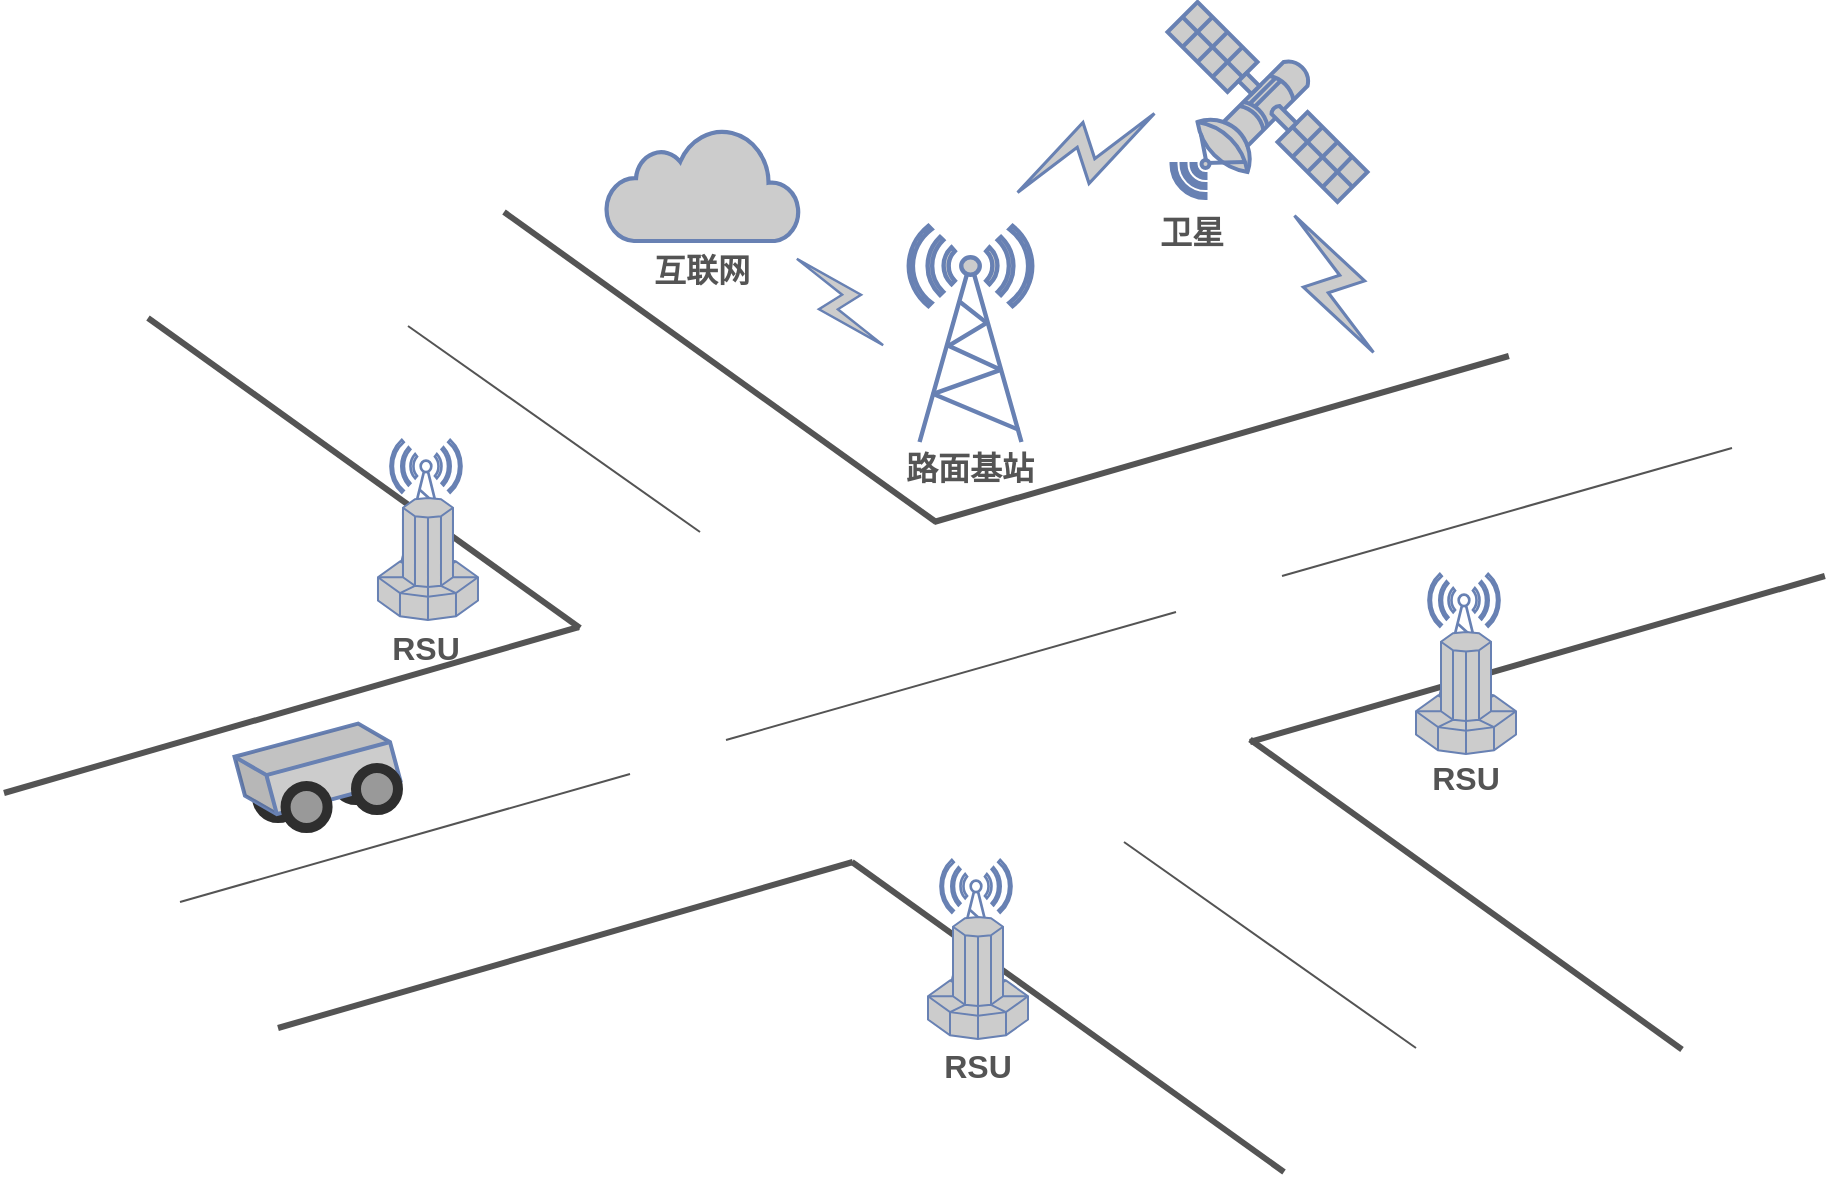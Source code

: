 <mxfile version="20.8.17" type="github">
  <diagram name="第 1 页" id="NdxWEblajsbIT6LDi7Qz">
    <mxGraphModel dx="1834" dy="764" grid="0" gridSize="10" guides="1" tooltips="1" connect="1" arrows="1" fold="1" page="0" pageScale="1" pageWidth="827" pageHeight="1169" math="0" shadow="0">
      <root>
        <mxCell id="0" />
        <mxCell id="1" parent="0" />
        <mxCell id="Gx4qkYqsBj971IWDEv4H-64" value="" style="ellipse;whiteSpace=wrap;html=1;aspect=fixed;fillStyle=auto;strokeColor=#2E2E2E;strokeWidth=5;fontSize=16;fontColor=#545454;fillColor=#999999;gradientColor=none;" vertex="1" parent="1">
          <mxGeometry x="97.53" y="493" width="21" height="21" as="geometry" />
        </mxCell>
        <mxCell id="Gx4qkYqsBj971IWDEv4H-63" value="" style="ellipse;whiteSpace=wrap;html=1;aspect=fixed;fillStyle=auto;strokeColor=#2E2E2E;strokeWidth=5;fontSize=16;fontColor=#545454;fillColor=#999999;gradientColor=none;" vertex="1" parent="1">
          <mxGeometry x="58.53" y="502" width="21" height="21" as="geometry" />
        </mxCell>
        <mxCell id="Gx4qkYqsBj971IWDEv4H-1" value="" style="fontColor=#0066CC;verticalAlign=top;verticalLabelPosition=bottom;labelPosition=center;align=center;html=1;outlineConnect=0;fillColor=#CCCCCC;strokeColor=#6881B3;gradientColor=none;gradientDirection=north;strokeWidth=2;shape=mxgraph.networks.satellite;rotation=0;" vertex="1" parent="1">
          <mxGeometry x="513.75" y="115" width="100" height="100" as="geometry" />
        </mxCell>
        <mxCell id="Gx4qkYqsBj971IWDEv4H-2" value="" style="fontColor=#0066CC;verticalAlign=top;verticalLabelPosition=bottom;labelPosition=center;align=center;html=1;outlineConnect=0;fillColor=#CCCCCC;strokeColor=#6881B3;gradientColor=none;gradientDirection=north;strokeWidth=2;shape=mxgraph.networks.radio_tower;" vertex="1" parent="1">
          <mxGeometry x="384.38" y="227" width="61.75" height="108" as="geometry" />
        </mxCell>
        <mxCell id="Gx4qkYqsBj971IWDEv4H-3" value="" style="html=1;outlineConnect=0;fillColor=#CCCCCC;strokeColor=#6881B3;gradientColor=none;gradientDirection=north;strokeWidth=2;shape=mxgraph.networks.cloud;fontColor=#ffffff;" vertex="1" parent="1">
          <mxGeometry x="233" y="178" width="96.86" height="56.5" as="geometry" />
        </mxCell>
        <mxCell id="Gx4qkYqsBj971IWDEv4H-6" value="" style="fontColor=#0066CC;verticalAlign=top;verticalLabelPosition=bottom;labelPosition=center;align=center;html=1;outlineConnect=0;fillColor=default;strokeColor=#6881B3;gradientColor=none;gradientDirection=north;strokeWidth=2;shape=mxgraph.networks.radio_tower;fillStyle=auto;" vertex="1" parent="1">
          <mxGeometry x="400.25" y="544" width="35.5" height="71" as="geometry" />
        </mxCell>
        <mxCell id="Gx4qkYqsBj971IWDEv4H-12" value="" style="endArrow=none;html=1;rounded=0;strokeWidth=3;strokeColor=#545454;" edge="1" parent="1">
          <mxGeometry width="50" height="50" relative="1" as="geometry">
            <mxPoint x="220" y="428" as="sourcePoint" />
            <mxPoint x="4" y="273" as="targetPoint" />
          </mxGeometry>
        </mxCell>
        <mxCell id="Gx4qkYqsBj971IWDEv4H-13" value="" style="endArrow=none;html=1;rounded=0;strokeWidth=3;strokeColor=#545454;" edge="1" parent="1">
          <mxGeometry width="50" height="50" relative="1" as="geometry">
            <mxPoint x="-68" y="510.5" as="sourcePoint" />
            <mxPoint x="219.43" y="427.5" as="targetPoint" />
          </mxGeometry>
        </mxCell>
        <mxCell id="Gx4qkYqsBj971IWDEv4H-28" value="" style="fontColor=#0066CC;verticalAlign=top;verticalLabelPosition=bottom;labelPosition=center;align=center;html=1;outlineConnect=0;fillColor=default;strokeColor=#6881B3;gradientColor=none;gradientDirection=north;strokeWidth=2;shape=mxgraph.networks.radio_tower;fillStyle=auto;" vertex="1" parent="1">
          <mxGeometry x="644.25" y="401" width="35.5" height="71" as="geometry" />
        </mxCell>
        <mxCell id="Gx4qkYqsBj971IWDEv4H-35" value="" style="fontColor=#0066CC;verticalAlign=top;verticalLabelPosition=bottom;labelPosition=center;align=center;html=1;outlineConnect=0;fillColor=#CCCCCC;strokeColor=#6881B3;gradientColor=none;gradientDirection=north;strokeWidth=2;shape=mxgraph.networks.comm_link;fillStyle=auto;rotation=60;" vertex="1" parent="1">
          <mxGeometry x="459" y="151" width="28" height="79" as="geometry" />
        </mxCell>
        <mxCell id="Gx4qkYqsBj971IWDEv4H-36" value="" style="fontColor=#0066CC;verticalAlign=top;verticalLabelPosition=bottom;labelPosition=center;align=center;html=1;outlineConnect=0;fillColor=#CCCCCC;strokeColor=#6881B3;gradientColor=none;gradientDirection=north;strokeWidth=2;shape=mxgraph.networks.comm_link;fillStyle=auto;rotation=-45;" vertex="1" parent="1">
          <mxGeometry x="340" y="234.5" width="20" height="61" as="geometry" />
        </mxCell>
        <mxCell id="Gx4qkYqsBj971IWDEv4H-37" value="互联网" style="text;strokeColor=none;align=center;fillColor=none;html=1;verticalAlign=middle;whiteSpace=wrap;rounded=0;fontStyle=1;fontSize=16;fontColor=#545454;" vertex="1" parent="1">
          <mxGeometry x="246.43" y="228.5" width="70" height="40" as="geometry" />
        </mxCell>
        <mxCell id="Gx4qkYqsBj971IWDEv4H-38" value="路面基站" style="text;strokeColor=none;align=center;fillColor=none;html=1;verticalAlign=middle;whiteSpace=wrap;rounded=0;fontStyle=1;fontSize=16;fontColor=#545454;" vertex="1" parent="1">
          <mxGeometry x="380.26" y="328" width="70" height="40" as="geometry" />
        </mxCell>
        <mxCell id="Gx4qkYqsBj971IWDEv4H-39" value="卫星" style="text;strokeColor=none;align=center;fillColor=none;html=1;verticalAlign=middle;whiteSpace=wrap;rounded=0;fontStyle=1;fontSize=16;fontColor=#545454;" vertex="1" parent="1">
          <mxGeometry x="491" y="210" width="70" height="40" as="geometry" />
        </mxCell>
        <mxCell id="Gx4qkYqsBj971IWDEv4H-40" value="RSU" style="text;strokeColor=none;align=center;fillColor=none;html=1;verticalAlign=middle;whiteSpace=wrap;rounded=0;fontStyle=1;fontSize=16;fontColor=#545454;" vertex="1" parent="1">
          <mxGeometry x="628" y="483" width="70" height="40" as="geometry" />
        </mxCell>
        <mxCell id="Gx4qkYqsBj971IWDEv4H-41" value="RSU" style="text;strokeColor=none;align=center;fillColor=none;html=1;verticalAlign=middle;whiteSpace=wrap;rounded=0;fontStyle=1;fontSize=16;fontColor=#545454;" vertex="1" parent="1">
          <mxGeometry x="107.99" y="417.5" width="70" height="40" as="geometry" />
        </mxCell>
        <mxCell id="Gx4qkYqsBj971IWDEv4H-42" value="RSU" style="text;strokeColor=none;align=center;fillColor=none;html=1;verticalAlign=middle;whiteSpace=wrap;rounded=0;fontStyle=1;fontSize=16;fontColor=#545454;" vertex="1" parent="1">
          <mxGeometry x="384" y="627" width="70" height="40" as="geometry" />
        </mxCell>
        <mxCell id="Gx4qkYqsBj971IWDEv4H-57" value="" style="shape=cube;whiteSpace=wrap;html=1;boundedLbl=1;backgroundOutline=1;darkOpacity=0.05;darkOpacity2=0.1;fillStyle=auto;strokeColor=#6881B3;strokeWidth=2;fontSize=16;fontColor=#545454;fillColor=#CCCCCC;gradientColor=none;rotation=-15;size=13;" vertex="1" parent="1">
          <mxGeometry x="50.25" y="481.84" width="76.99" height="33.16" as="geometry" />
        </mxCell>
        <mxCell id="Gx4qkYqsBj971IWDEv4H-61" value="" style="ellipse;whiteSpace=wrap;html=1;aspect=fixed;fillStyle=auto;strokeColor=#2E2E2E;strokeWidth=5;fontSize=16;fontColor=#545454;fillColor=#999999;gradientColor=none;" vertex="1" parent="1">
          <mxGeometry x="72.79" y="507" width="21" height="21" as="geometry" />
        </mxCell>
        <mxCell id="Gx4qkYqsBj971IWDEv4H-62" value="" style="ellipse;whiteSpace=wrap;html=1;aspect=fixed;fillStyle=auto;strokeColor=#2E2E2E;strokeWidth=5;fontSize=16;fontColor=#545454;fillColor=#999999;gradientColor=none;" vertex="1" parent="1">
          <mxGeometry x="107.99" y="498" width="21" height="21" as="geometry" />
        </mxCell>
        <mxCell id="Gx4qkYqsBj971IWDEv4H-66" value="" style="endArrow=none;html=1;rounded=0;strokeWidth=3;strokeColor=#545454;" edge="1" parent="1">
          <mxGeometry width="50" height="50" relative="1" as="geometry">
            <mxPoint x="69" y="628" as="sourcePoint" />
            <mxPoint x="356.43" y="545" as="targetPoint" />
          </mxGeometry>
        </mxCell>
        <mxCell id="Gx4qkYqsBj971IWDEv4H-67" value="" style="endArrow=none;html=1;rounded=0;strokeWidth=3;strokeColor=#545454;" edge="1" parent="1">
          <mxGeometry width="50" height="50" relative="1" as="geometry">
            <mxPoint x="398" y="375" as="sourcePoint" />
            <mxPoint x="182" y="220" as="targetPoint" />
          </mxGeometry>
        </mxCell>
        <mxCell id="Gx4qkYqsBj971IWDEv4H-69" value="" style="endArrow=none;html=1;rounded=0;strokeWidth=3;strokeColor=#545454;" edge="1" parent="1">
          <mxGeometry width="50" height="50" relative="1" as="geometry">
            <mxPoint x="572" y="700" as="sourcePoint" />
            <mxPoint x="356" y="545" as="targetPoint" />
          </mxGeometry>
        </mxCell>
        <mxCell id="Gx4qkYqsBj971IWDEv4H-72" value="" style="endArrow=none;html=1;rounded=0;strokeWidth=3;strokeColor=#545454;" edge="1" parent="1">
          <mxGeometry width="50" height="50" relative="1" as="geometry">
            <mxPoint x="397" y="375" as="sourcePoint" />
            <mxPoint x="684.43" y="292" as="targetPoint" />
          </mxGeometry>
        </mxCell>
        <mxCell id="Gx4qkYqsBj971IWDEv4H-75" value="" style="endArrow=none;html=1;rounded=0;strokeWidth=3;strokeColor=#545454;" edge="1" parent="1">
          <mxGeometry width="50" height="50" relative="1" as="geometry">
            <mxPoint x="771" y="638.72" as="sourcePoint" />
            <mxPoint x="555" y="483.72" as="targetPoint" />
          </mxGeometry>
        </mxCell>
        <mxCell id="Gx4qkYqsBj971IWDEv4H-76" value="" style="endArrow=none;html=1;rounded=0;strokeWidth=3;strokeColor=#545454;" edge="1" parent="1">
          <mxGeometry width="50" height="50" relative="1" as="geometry">
            <mxPoint x="555" y="485" as="sourcePoint" />
            <mxPoint x="842.43" y="402" as="targetPoint" />
          </mxGeometry>
        </mxCell>
        <mxCell id="Gx4qkYqsBj971IWDEv4H-77" value="" style="endArrow=none;html=1;rounded=0;strokeWidth=1;strokeColor=#545454;" edge="1" parent="1">
          <mxGeometry width="50" height="50" relative="1" as="geometry">
            <mxPoint x="280" y="380" as="sourcePoint" />
            <mxPoint x="134" y="277" as="targetPoint" />
          </mxGeometry>
        </mxCell>
        <mxCell id="Gx4qkYqsBj971IWDEv4H-78" value="" style="endArrow=none;html=1;rounded=0;strokeWidth=1;strokeColor=#545454;" edge="1" parent="1">
          <mxGeometry width="50" height="50" relative="1" as="geometry">
            <mxPoint x="638" y="638" as="sourcePoint" />
            <mxPoint x="492" y="535" as="targetPoint" />
          </mxGeometry>
        </mxCell>
        <mxCell id="Gx4qkYqsBj971IWDEv4H-79" value="" style="endArrow=none;html=1;rounded=0;strokeWidth=1;strokeColor=#545454;" edge="1" parent="1">
          <mxGeometry width="50" height="50" relative="1" as="geometry">
            <mxPoint x="20" y="565" as="sourcePoint" />
            <mxPoint x="245" y="501" as="targetPoint" />
          </mxGeometry>
        </mxCell>
        <mxCell id="Gx4qkYqsBj971IWDEv4H-80" value="" style="endArrow=none;html=1;rounded=0;strokeWidth=1;strokeColor=#545454;" edge="1" parent="1">
          <mxGeometry width="50" height="50" relative="1" as="geometry">
            <mxPoint x="293" y="484" as="sourcePoint" />
            <mxPoint x="518" y="420" as="targetPoint" />
          </mxGeometry>
        </mxCell>
        <mxCell id="Gx4qkYqsBj971IWDEv4H-81" value="" style="endArrow=none;html=1;rounded=0;strokeWidth=1;strokeColor=#545454;" edge="1" parent="1">
          <mxGeometry width="50" height="50" relative="1" as="geometry">
            <mxPoint x="571" y="402" as="sourcePoint" />
            <mxPoint x="796" y="338" as="targetPoint" />
          </mxGeometry>
        </mxCell>
        <mxCell id="Gx4qkYqsBj971IWDEv4H-5" value="" style="fontColor=#0066CC;verticalAlign=top;verticalLabelPosition=bottom;labelPosition=center;align=center;html=1;outlineConnect=0;fillColor=#CCCCCC;strokeColor=#6881B3;gradientColor=none;gradientDirection=north;strokeWidth=2;shape=mxgraph.networks.supercomputer;fillStyle=auto;" vertex="1" parent="1">
          <mxGeometry x="394" y="572.5" width="50" height="61" as="geometry" />
        </mxCell>
        <mxCell id="Gx4qkYqsBj971IWDEv4H-26" value="" style="fontColor=#0066CC;verticalAlign=top;verticalLabelPosition=bottom;labelPosition=center;align=center;html=1;outlineConnect=0;fillColor=default;strokeColor=#6881B3;gradientColor=none;gradientDirection=north;strokeWidth=2;shape=mxgraph.networks.radio_tower;fillStyle=auto;" vertex="1" parent="1">
          <mxGeometry x="125.24" y="334" width="35.5" height="71" as="geometry" />
        </mxCell>
        <mxCell id="Gx4qkYqsBj971IWDEv4H-27" value="" style="fontColor=#0066CC;verticalAlign=top;verticalLabelPosition=bottom;labelPosition=center;align=center;html=1;outlineConnect=0;fillColor=#CCCCCC;strokeColor=#6881B3;gradientColor=none;gradientDirection=north;strokeWidth=2;shape=mxgraph.networks.supercomputer;fillStyle=auto;" vertex="1" parent="1">
          <mxGeometry x="118.99" y="363" width="50" height="61" as="geometry" />
        </mxCell>
        <mxCell id="Gx4qkYqsBj971IWDEv4H-29" value="" style="fontColor=#0066CC;verticalAlign=top;verticalLabelPosition=bottom;labelPosition=center;align=center;html=1;outlineConnect=0;fillColor=#CCCCCC;strokeColor=#6881B3;gradientColor=none;gradientDirection=north;strokeWidth=2;shape=mxgraph.networks.supercomputer;fillStyle=auto;" vertex="1" parent="1">
          <mxGeometry x="638" y="430" width="50" height="61" as="geometry" />
        </mxCell>
        <mxCell id="Gx4qkYqsBj971IWDEv4H-82" value="" style="fontColor=#0066CC;verticalAlign=top;verticalLabelPosition=bottom;labelPosition=center;align=center;html=1;outlineConnect=0;fillColor=#CCCCCC;strokeColor=#6881B3;gradientColor=none;gradientDirection=north;strokeWidth=2;shape=mxgraph.networks.comm_link;fillStyle=auto;rotation=-210;" vertex="1" parent="1">
          <mxGeometry x="583" y="216.5" width="28" height="79" as="geometry" />
        </mxCell>
      </root>
    </mxGraphModel>
  </diagram>
</mxfile>
